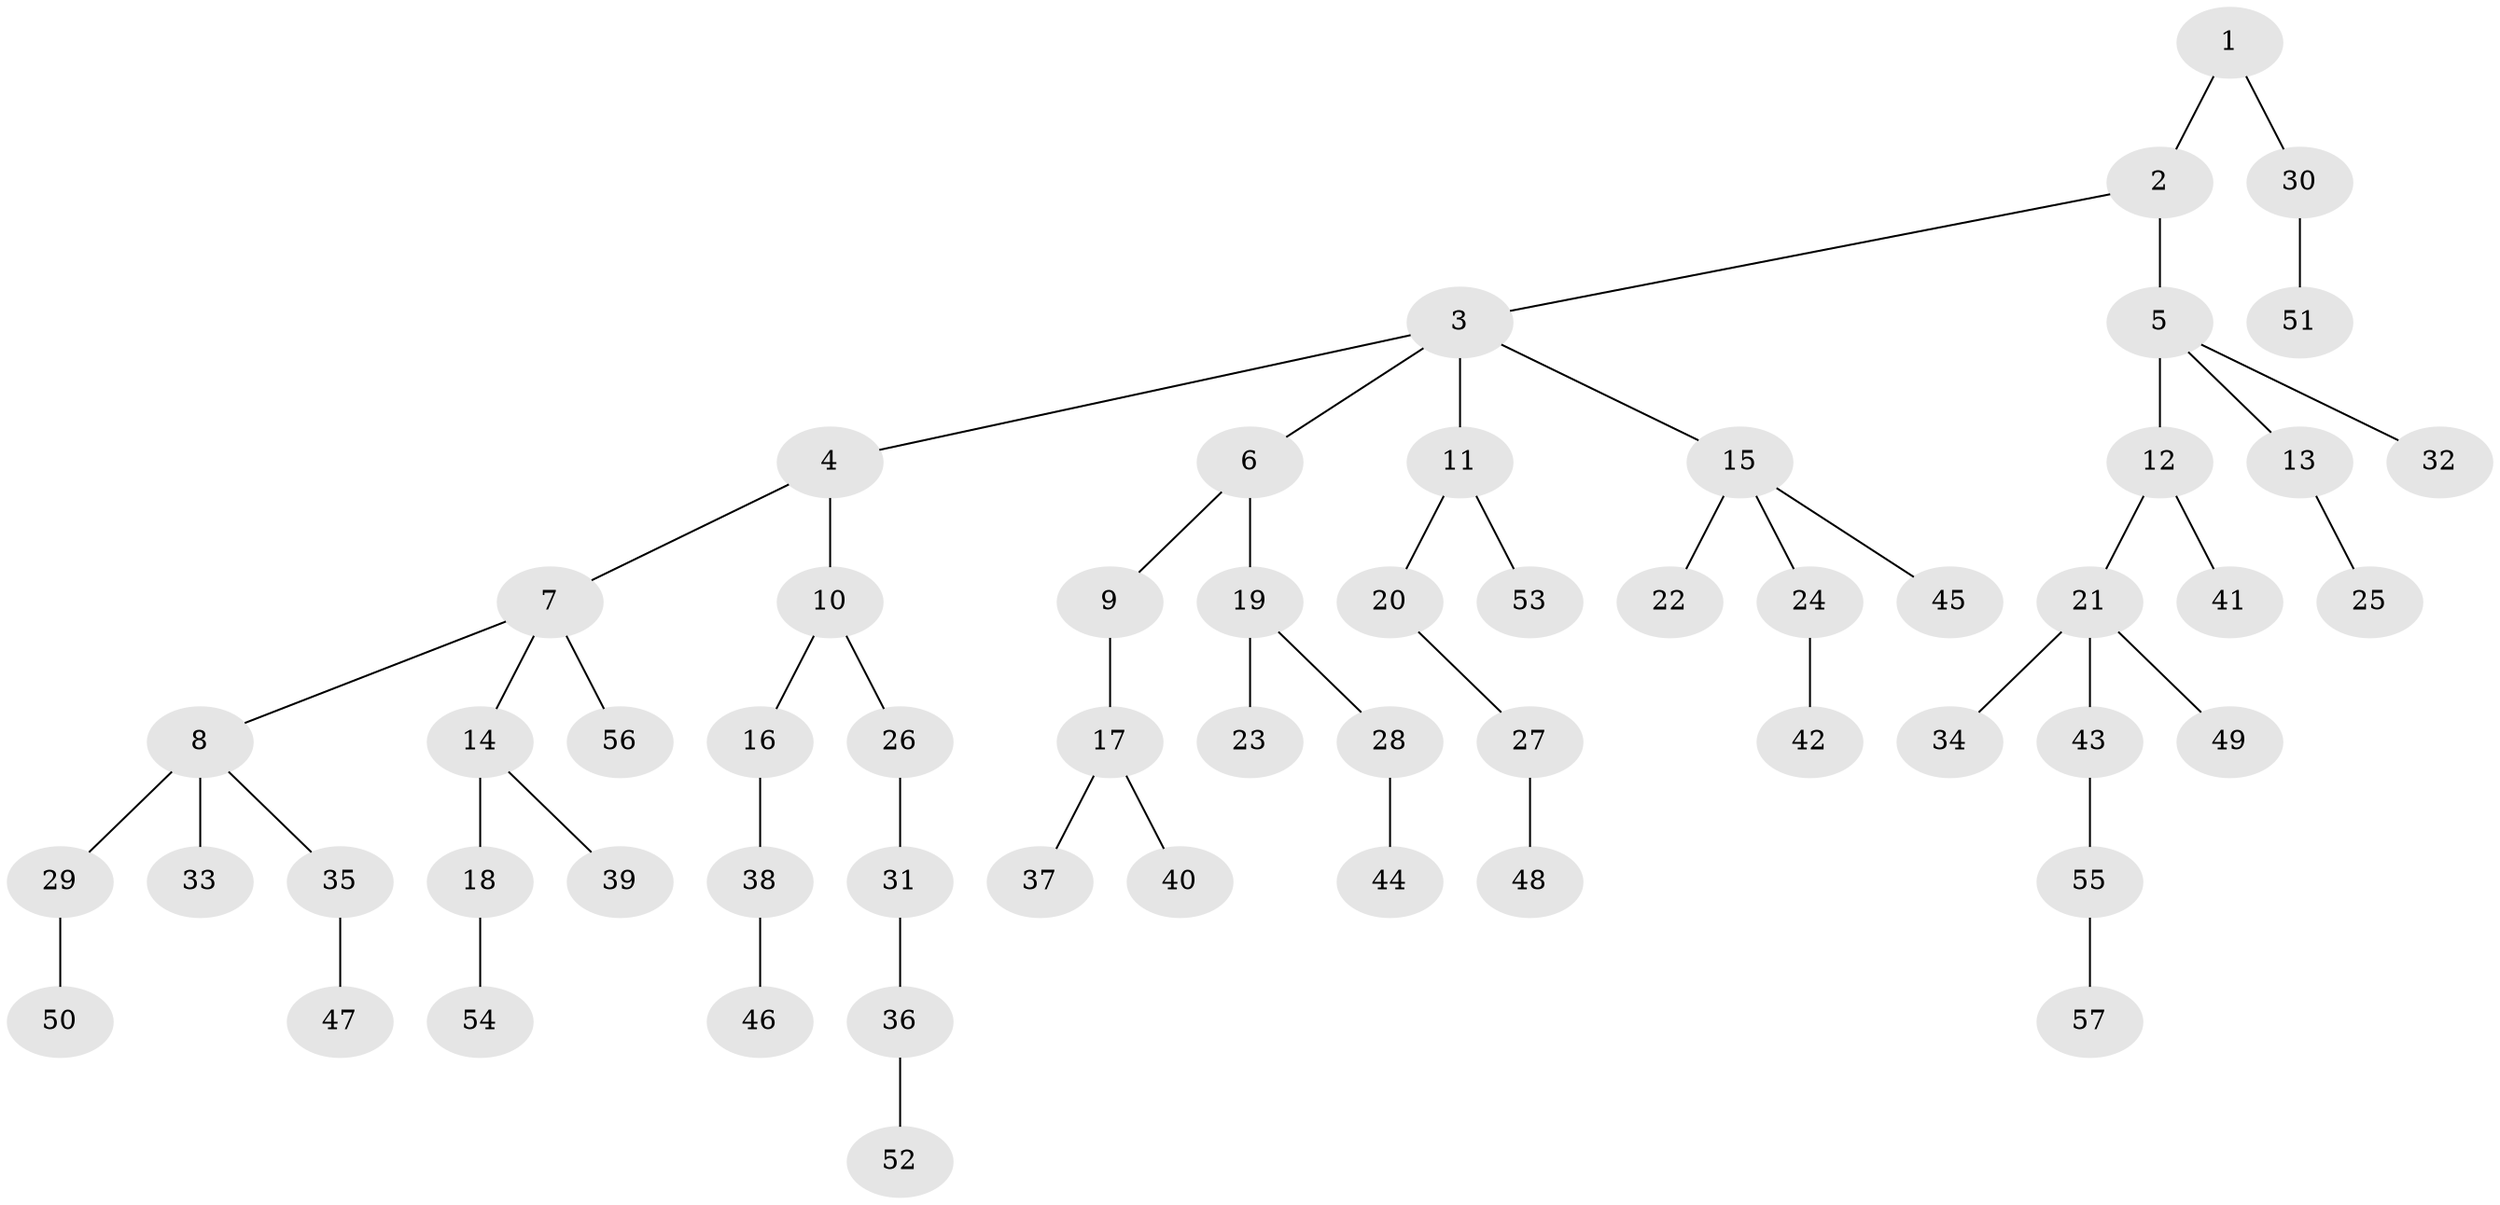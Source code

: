 // original degree distribution, {2: 0.2894736842105263, 4: 0.043859649122807015, 7: 0.008771929824561403, 3: 0.15789473684210525, 6: 0.017543859649122806, 5: 0.02631578947368421, 1: 0.45614035087719296}
// Generated by graph-tools (version 1.1) at 2025/37/03/09/25 02:37:07]
// undirected, 57 vertices, 56 edges
graph export_dot {
graph [start="1"]
  node [color=gray90,style=filled];
  1;
  2;
  3;
  4;
  5;
  6;
  7;
  8;
  9;
  10;
  11;
  12;
  13;
  14;
  15;
  16;
  17;
  18;
  19;
  20;
  21;
  22;
  23;
  24;
  25;
  26;
  27;
  28;
  29;
  30;
  31;
  32;
  33;
  34;
  35;
  36;
  37;
  38;
  39;
  40;
  41;
  42;
  43;
  44;
  45;
  46;
  47;
  48;
  49;
  50;
  51;
  52;
  53;
  54;
  55;
  56;
  57;
  1 -- 2 [weight=1.0];
  1 -- 30 [weight=1.0];
  2 -- 3 [weight=1.0];
  2 -- 5 [weight=1.0];
  3 -- 4 [weight=1.0];
  3 -- 6 [weight=1.0];
  3 -- 11 [weight=2.0];
  3 -- 15 [weight=1.0];
  4 -- 7 [weight=1.0];
  4 -- 10 [weight=1.0];
  5 -- 12 [weight=2.0];
  5 -- 13 [weight=1.0];
  5 -- 32 [weight=1.0];
  6 -- 9 [weight=1.0];
  6 -- 19 [weight=3.0];
  7 -- 8 [weight=1.0];
  7 -- 14 [weight=1.0];
  7 -- 56 [weight=1.0];
  8 -- 29 [weight=2.0];
  8 -- 33 [weight=1.0];
  8 -- 35 [weight=1.0];
  9 -- 17 [weight=1.0];
  10 -- 16 [weight=1.0];
  10 -- 26 [weight=1.0];
  11 -- 20 [weight=1.0];
  11 -- 53 [weight=1.0];
  12 -- 21 [weight=1.0];
  12 -- 41 [weight=1.0];
  13 -- 25 [weight=1.0];
  14 -- 18 [weight=3.0];
  14 -- 39 [weight=1.0];
  15 -- 22 [weight=1.0];
  15 -- 24 [weight=1.0];
  15 -- 45 [weight=1.0];
  16 -- 38 [weight=1.0];
  17 -- 37 [weight=1.0];
  17 -- 40 [weight=2.0];
  18 -- 54 [weight=1.0];
  19 -- 23 [weight=1.0];
  19 -- 28 [weight=1.0];
  20 -- 27 [weight=1.0];
  21 -- 34 [weight=1.0];
  21 -- 43 [weight=1.0];
  21 -- 49 [weight=1.0];
  24 -- 42 [weight=1.0];
  26 -- 31 [weight=1.0];
  27 -- 48 [weight=1.0];
  28 -- 44 [weight=1.0];
  29 -- 50 [weight=1.0];
  30 -- 51 [weight=1.0];
  31 -- 36 [weight=1.0];
  35 -- 47 [weight=1.0];
  36 -- 52 [weight=1.0];
  38 -- 46 [weight=1.0];
  43 -- 55 [weight=1.0];
  55 -- 57 [weight=1.0];
}
